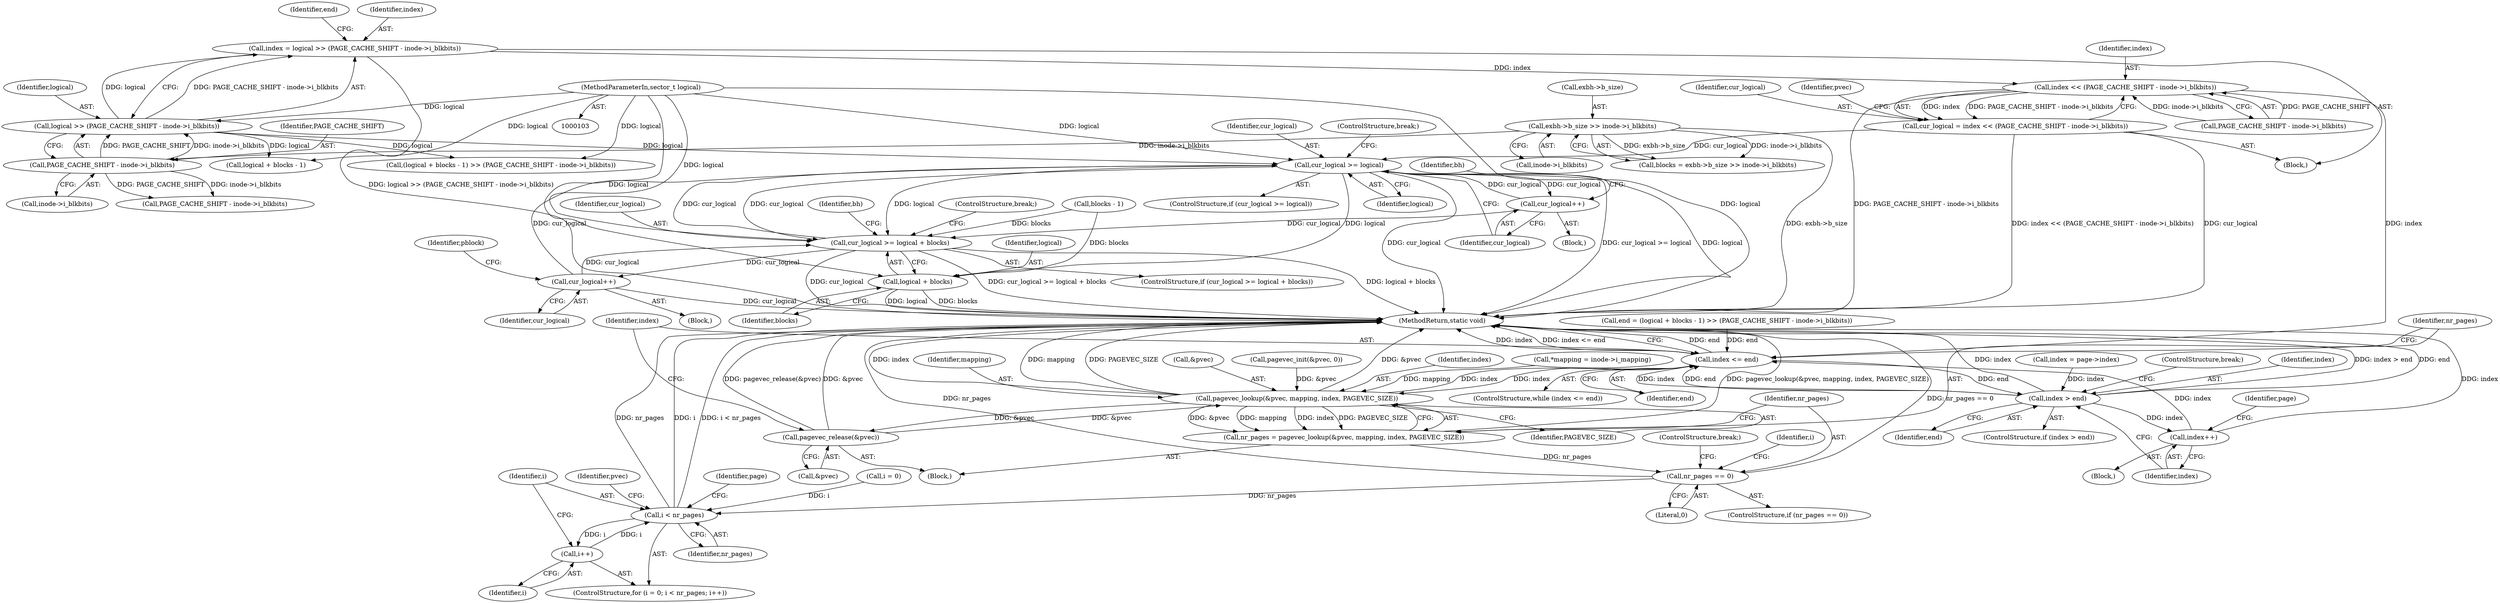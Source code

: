 digraph "0_linux_744692dc059845b2a3022119871846e74d4f6e11_15@integer" {
"1000144" [label="(Call,index = logical >> (PAGE_CACHE_SHIFT - inode->i_blkbits))"];
"1000146" [label="(Call,logical >> (PAGE_CACHE_SHIFT - inode->i_blkbits))"];
"1000105" [label="(MethodParameterIn,sector_t logical)"];
"1000148" [label="(Call,PAGE_CACHE_SHIFT - inode->i_blkbits)"];
"1000123" [label="(Call,exbh->b_size >> inode->i_blkbits)"];
"1000168" [label="(Call,index << (PAGE_CACHE_SHIFT - inode->i_blkbits))"];
"1000166" [label="(Call,cur_logical = index << (PAGE_CACHE_SHIFT - inode->i_blkbits))"];
"1000248" [label="(Call,cur_logical >= logical)"];
"1000252" [label="(Call,cur_logical++)"];
"1000264" [label="(Call,cur_logical >= logical + blocks)"];
"1000323" [label="(Call,cur_logical++)"];
"1000266" [label="(Call,logical + blocks)"];
"1000180" [label="(Call,index <= end)"];
"1000186" [label="(Call,pagevec_lookup(&pvec, mapping, index, PAGEVEC_SIZE))"];
"1000184" [label="(Call,nr_pages = pagevec_lookup(&pvec, mapping, index, PAGEVEC_SIZE))"];
"1000193" [label="(Call,nr_pages == 0)"];
"1000201" [label="(Call,i < nr_pages)"];
"1000204" [label="(Call,i++)"];
"1000334" [label="(Call,pagevec_release(&pvec))"];
"1000221" [label="(Call,index > end)"];
"1000225" [label="(Call,index++)"];
"1000221" [label="(Call,index > end)"];
"1000148" [label="(Call,PAGE_CACHE_SHIFT - inode->i_blkbits)"];
"1000179" [label="(ControlStructure,while (index <= end))"];
"1000273" [label="(Identifier,bh)"];
"1000193" [label="(Call,nr_pages == 0)"];
"1000230" [label="(Identifier,page)"];
"1000209" [label="(Identifier,page)"];
"1000124" [label="(Call,exbh->b_size)"];
"1000247" [label="(ControlStructure,if (cur_logical >= logical))"];
"1000147" [label="(Identifier,logical)"];
"1000185" [label="(Identifier,nr_pages)"];
"1000194" [label="(Identifier,nr_pages)"];
"1000150" [label="(Call,inode->i_blkbits)"];
"1000182" [label="(Identifier,end)"];
"1000190" [label="(Identifier,index)"];
"1000223" [label="(Identifier,end)"];
"1000169" [label="(Identifier,index)"];
"1000263" [label="(ControlStructure,if (cur_logical >= logical + blocks))"];
"1000167" [label="(Identifier,cur_logical)"];
"1000123" [label="(Call,exbh->b_size >> inode->i_blkbits)"];
"1000204" [label="(Call,i++)"];
"1000262" [label="(Block,)"];
"1000161" [label="(Call,PAGE_CACHE_SHIFT - inode->i_blkbits)"];
"1000215" [label="(Call,index = page->index)"];
"1000127" [label="(Call,inode->i_blkbits)"];
"1000196" [label="(ControlStructure,break;)"];
"1000181" [label="(Identifier,index)"];
"1000191" [label="(Identifier,PAGEVEC_SIZE)"];
"1000225" [label="(Call,index++)"];
"1000195" [label="(Literal,0)"];
"1000156" [label="(Call,logical + blocks - 1)"];
"1000334" [label="(Call,pagevec_release(&pvec))"];
"1000203" [label="(Identifier,nr_pages)"];
"1000170" [label="(Call,PAGE_CACHE_SHIFT - inode->i_blkbits)"];
"1000192" [label="(ControlStructure,if (nr_pages == 0))"];
"1000251" [label="(ControlStructure,break;)"];
"1000205" [label="(Identifier,i)"];
"1000264" [label="(Call,cur_logical >= logical + blocks)"];
"1000256" [label="(Identifier,bh)"];
"1000158" [label="(Call,blocks - 1)"];
"1000202" [label="(Identifier,i)"];
"1000153" [label="(Call,end = (logical + blocks - 1) >> (PAGE_CACHE_SHIFT - inode->i_blkbits))"];
"1000155" [label="(Call,(logical + blocks - 1) >> (PAGE_CACHE_SHIFT - inode->i_blkbits))"];
"1000149" [label="(Identifier,PAGE_CACHE_SHIFT)"];
"1000249" [label="(Identifier,cur_logical)"];
"1000154" [label="(Identifier,end)"];
"1000180" [label="(Call,index <= end)"];
"1000201" [label="(Call,i < nr_pages)"];
"1000146" [label="(Call,logical >> (PAGE_CACHE_SHIFT - inode->i_blkbits))"];
"1000268" [label="(Identifier,blocks)"];
"1000252" [label="(Call,cur_logical++)"];
"1000246" [label="(Block,)"];
"1000326" [label="(Identifier,pblock)"];
"1000248" [label="(Call,cur_logical >= logical)"];
"1000115" [label="(Call,*mapping = inode->i_mapping)"];
"1000189" [label="(Identifier,mapping)"];
"1000198" [label="(Call,i = 0)"];
"1000336" [label="(Identifier,pvec)"];
"1000337" [label="(MethodReturn,static void)"];
"1000121" [label="(Call,blocks = exbh->b_size >> inode->i_blkbits)"];
"1000183" [label="(Block,)"];
"1000267" [label="(Identifier,logical)"];
"1000323" [label="(Call,cur_logical++)"];
"1000206" [label="(Block,)"];
"1000266" [label="(Call,logical + blocks)"];
"1000166" [label="(Call,cur_logical = index << (PAGE_CACHE_SHIFT - inode->i_blkbits))"];
"1000186" [label="(Call,pagevec_lookup(&pvec, mapping, index, PAGEVEC_SIZE))"];
"1000184" [label="(Call,nr_pages = pagevec_lookup(&pvec, mapping, index, PAGEVEC_SIZE))"];
"1000224" [label="(ControlStructure,break;)"];
"1000226" [label="(Identifier,index)"];
"1000107" [label="(Block,)"];
"1000145" [label="(Identifier,index)"];
"1000199" [label="(Identifier,i)"];
"1000144" [label="(Call,index = logical >> (PAGE_CACHE_SHIFT - inode->i_blkbits))"];
"1000177" [label="(Identifier,pvec)"];
"1000187" [label="(Call,&pvec)"];
"1000220" [label="(ControlStructure,if (index > end))"];
"1000175" [label="(Call,pagevec_init(&pvec, 0))"];
"1000253" [label="(Identifier,cur_logical)"];
"1000197" [label="(ControlStructure,for (i = 0; i < nr_pages; i++))"];
"1000222" [label="(Identifier,index)"];
"1000168" [label="(Call,index << (PAGE_CACHE_SHIFT - inode->i_blkbits))"];
"1000250" [label="(Identifier,logical)"];
"1000269" [label="(ControlStructure,break;)"];
"1000105" [label="(MethodParameterIn,sector_t logical)"];
"1000265" [label="(Identifier,cur_logical)"];
"1000324" [label="(Identifier,cur_logical)"];
"1000335" [label="(Call,&pvec)"];
"1000144" -> "1000107"  [label="AST: "];
"1000144" -> "1000146"  [label="CFG: "];
"1000145" -> "1000144"  [label="AST: "];
"1000146" -> "1000144"  [label="AST: "];
"1000154" -> "1000144"  [label="CFG: "];
"1000144" -> "1000337"  [label="DDG: logical >> (PAGE_CACHE_SHIFT - inode->i_blkbits)"];
"1000146" -> "1000144"  [label="DDG: logical"];
"1000146" -> "1000144"  [label="DDG: PAGE_CACHE_SHIFT - inode->i_blkbits"];
"1000144" -> "1000168"  [label="DDG: index"];
"1000146" -> "1000148"  [label="CFG: "];
"1000147" -> "1000146"  [label="AST: "];
"1000148" -> "1000146"  [label="AST: "];
"1000105" -> "1000146"  [label="DDG: logical"];
"1000148" -> "1000146"  [label="DDG: PAGE_CACHE_SHIFT"];
"1000148" -> "1000146"  [label="DDG: inode->i_blkbits"];
"1000146" -> "1000155"  [label="DDG: logical"];
"1000146" -> "1000156"  [label="DDG: logical"];
"1000146" -> "1000248"  [label="DDG: logical"];
"1000105" -> "1000103"  [label="AST: "];
"1000105" -> "1000337"  [label="DDG: logical"];
"1000105" -> "1000155"  [label="DDG: logical"];
"1000105" -> "1000156"  [label="DDG: logical"];
"1000105" -> "1000248"  [label="DDG: logical"];
"1000105" -> "1000264"  [label="DDG: logical"];
"1000105" -> "1000266"  [label="DDG: logical"];
"1000148" -> "1000150"  [label="CFG: "];
"1000149" -> "1000148"  [label="AST: "];
"1000150" -> "1000148"  [label="AST: "];
"1000123" -> "1000148"  [label="DDG: inode->i_blkbits"];
"1000148" -> "1000161"  [label="DDG: PAGE_CACHE_SHIFT"];
"1000148" -> "1000161"  [label="DDG: inode->i_blkbits"];
"1000123" -> "1000121"  [label="AST: "];
"1000123" -> "1000127"  [label="CFG: "];
"1000124" -> "1000123"  [label="AST: "];
"1000127" -> "1000123"  [label="AST: "];
"1000121" -> "1000123"  [label="CFG: "];
"1000123" -> "1000337"  [label="DDG: exbh->b_size"];
"1000123" -> "1000121"  [label="DDG: exbh->b_size"];
"1000123" -> "1000121"  [label="DDG: inode->i_blkbits"];
"1000168" -> "1000166"  [label="AST: "];
"1000168" -> "1000170"  [label="CFG: "];
"1000169" -> "1000168"  [label="AST: "];
"1000170" -> "1000168"  [label="AST: "];
"1000166" -> "1000168"  [label="CFG: "];
"1000168" -> "1000337"  [label="DDG: PAGE_CACHE_SHIFT - inode->i_blkbits"];
"1000168" -> "1000166"  [label="DDG: index"];
"1000168" -> "1000166"  [label="DDG: PAGE_CACHE_SHIFT - inode->i_blkbits"];
"1000170" -> "1000168"  [label="DDG: PAGE_CACHE_SHIFT"];
"1000170" -> "1000168"  [label="DDG: inode->i_blkbits"];
"1000168" -> "1000180"  [label="DDG: index"];
"1000166" -> "1000107"  [label="AST: "];
"1000167" -> "1000166"  [label="AST: "];
"1000177" -> "1000166"  [label="CFG: "];
"1000166" -> "1000337"  [label="DDG: index << (PAGE_CACHE_SHIFT - inode->i_blkbits)"];
"1000166" -> "1000337"  [label="DDG: cur_logical"];
"1000166" -> "1000248"  [label="DDG: cur_logical"];
"1000248" -> "1000247"  [label="AST: "];
"1000248" -> "1000250"  [label="CFG: "];
"1000249" -> "1000248"  [label="AST: "];
"1000250" -> "1000248"  [label="AST: "];
"1000251" -> "1000248"  [label="CFG: "];
"1000253" -> "1000248"  [label="CFG: "];
"1000248" -> "1000337"  [label="DDG: cur_logical >= logical"];
"1000248" -> "1000337"  [label="DDG: logical"];
"1000248" -> "1000337"  [label="DDG: cur_logical"];
"1000252" -> "1000248"  [label="DDG: cur_logical"];
"1000264" -> "1000248"  [label="DDG: cur_logical"];
"1000323" -> "1000248"  [label="DDG: cur_logical"];
"1000248" -> "1000252"  [label="DDG: cur_logical"];
"1000248" -> "1000264"  [label="DDG: cur_logical"];
"1000248" -> "1000264"  [label="DDG: logical"];
"1000248" -> "1000266"  [label="DDG: logical"];
"1000252" -> "1000246"  [label="AST: "];
"1000252" -> "1000253"  [label="CFG: "];
"1000253" -> "1000252"  [label="AST: "];
"1000256" -> "1000252"  [label="CFG: "];
"1000252" -> "1000264"  [label="DDG: cur_logical"];
"1000264" -> "1000263"  [label="AST: "];
"1000264" -> "1000266"  [label="CFG: "];
"1000265" -> "1000264"  [label="AST: "];
"1000266" -> "1000264"  [label="AST: "];
"1000269" -> "1000264"  [label="CFG: "];
"1000273" -> "1000264"  [label="CFG: "];
"1000264" -> "1000337"  [label="DDG: cur_logical"];
"1000264" -> "1000337"  [label="DDG: cur_logical >= logical + blocks"];
"1000264" -> "1000337"  [label="DDG: logical + blocks"];
"1000323" -> "1000264"  [label="DDG: cur_logical"];
"1000158" -> "1000264"  [label="DDG: blocks"];
"1000264" -> "1000323"  [label="DDG: cur_logical"];
"1000323" -> "1000262"  [label="AST: "];
"1000323" -> "1000324"  [label="CFG: "];
"1000324" -> "1000323"  [label="AST: "];
"1000326" -> "1000323"  [label="CFG: "];
"1000323" -> "1000337"  [label="DDG: cur_logical"];
"1000266" -> "1000268"  [label="CFG: "];
"1000267" -> "1000266"  [label="AST: "];
"1000268" -> "1000266"  [label="AST: "];
"1000266" -> "1000337"  [label="DDG: blocks"];
"1000266" -> "1000337"  [label="DDG: logical"];
"1000158" -> "1000266"  [label="DDG: blocks"];
"1000180" -> "1000179"  [label="AST: "];
"1000180" -> "1000182"  [label="CFG: "];
"1000181" -> "1000180"  [label="AST: "];
"1000182" -> "1000180"  [label="AST: "];
"1000185" -> "1000180"  [label="CFG: "];
"1000337" -> "1000180"  [label="CFG: "];
"1000180" -> "1000337"  [label="DDG: end"];
"1000180" -> "1000337"  [label="DDG: index"];
"1000180" -> "1000337"  [label="DDG: index <= end"];
"1000225" -> "1000180"  [label="DDG: index"];
"1000221" -> "1000180"  [label="DDG: index"];
"1000221" -> "1000180"  [label="DDG: end"];
"1000186" -> "1000180"  [label="DDG: index"];
"1000153" -> "1000180"  [label="DDG: end"];
"1000180" -> "1000186"  [label="DDG: index"];
"1000180" -> "1000221"  [label="DDG: end"];
"1000186" -> "1000184"  [label="AST: "];
"1000186" -> "1000191"  [label="CFG: "];
"1000187" -> "1000186"  [label="AST: "];
"1000189" -> "1000186"  [label="AST: "];
"1000190" -> "1000186"  [label="AST: "];
"1000191" -> "1000186"  [label="AST: "];
"1000184" -> "1000186"  [label="CFG: "];
"1000186" -> "1000337"  [label="DDG: &pvec"];
"1000186" -> "1000337"  [label="DDG: index"];
"1000186" -> "1000337"  [label="DDG: mapping"];
"1000186" -> "1000337"  [label="DDG: PAGEVEC_SIZE"];
"1000186" -> "1000184"  [label="DDG: &pvec"];
"1000186" -> "1000184"  [label="DDG: mapping"];
"1000186" -> "1000184"  [label="DDG: index"];
"1000186" -> "1000184"  [label="DDG: PAGEVEC_SIZE"];
"1000175" -> "1000186"  [label="DDG: &pvec"];
"1000334" -> "1000186"  [label="DDG: &pvec"];
"1000115" -> "1000186"  [label="DDG: mapping"];
"1000186" -> "1000334"  [label="DDG: &pvec"];
"1000184" -> "1000183"  [label="AST: "];
"1000185" -> "1000184"  [label="AST: "];
"1000194" -> "1000184"  [label="CFG: "];
"1000184" -> "1000337"  [label="DDG: pagevec_lookup(&pvec, mapping, index, PAGEVEC_SIZE)"];
"1000184" -> "1000193"  [label="DDG: nr_pages"];
"1000193" -> "1000192"  [label="AST: "];
"1000193" -> "1000195"  [label="CFG: "];
"1000194" -> "1000193"  [label="AST: "];
"1000195" -> "1000193"  [label="AST: "];
"1000196" -> "1000193"  [label="CFG: "];
"1000199" -> "1000193"  [label="CFG: "];
"1000193" -> "1000337"  [label="DDG: nr_pages"];
"1000193" -> "1000337"  [label="DDG: nr_pages == 0"];
"1000193" -> "1000201"  [label="DDG: nr_pages"];
"1000201" -> "1000197"  [label="AST: "];
"1000201" -> "1000203"  [label="CFG: "];
"1000202" -> "1000201"  [label="AST: "];
"1000203" -> "1000201"  [label="AST: "];
"1000209" -> "1000201"  [label="CFG: "];
"1000336" -> "1000201"  [label="CFG: "];
"1000201" -> "1000337"  [label="DDG: i < nr_pages"];
"1000201" -> "1000337"  [label="DDG: nr_pages"];
"1000201" -> "1000337"  [label="DDG: i"];
"1000198" -> "1000201"  [label="DDG: i"];
"1000204" -> "1000201"  [label="DDG: i"];
"1000201" -> "1000204"  [label="DDG: i"];
"1000204" -> "1000197"  [label="AST: "];
"1000204" -> "1000205"  [label="CFG: "];
"1000205" -> "1000204"  [label="AST: "];
"1000202" -> "1000204"  [label="CFG: "];
"1000334" -> "1000183"  [label="AST: "];
"1000334" -> "1000335"  [label="CFG: "];
"1000335" -> "1000334"  [label="AST: "];
"1000181" -> "1000334"  [label="CFG: "];
"1000334" -> "1000337"  [label="DDG: pagevec_release(&pvec)"];
"1000334" -> "1000337"  [label="DDG: &pvec"];
"1000221" -> "1000220"  [label="AST: "];
"1000221" -> "1000223"  [label="CFG: "];
"1000222" -> "1000221"  [label="AST: "];
"1000223" -> "1000221"  [label="AST: "];
"1000224" -> "1000221"  [label="CFG: "];
"1000226" -> "1000221"  [label="CFG: "];
"1000221" -> "1000337"  [label="DDG: index > end"];
"1000221" -> "1000337"  [label="DDG: end"];
"1000221" -> "1000337"  [label="DDG: index"];
"1000215" -> "1000221"  [label="DDG: index"];
"1000221" -> "1000225"  [label="DDG: index"];
"1000225" -> "1000206"  [label="AST: "];
"1000225" -> "1000226"  [label="CFG: "];
"1000226" -> "1000225"  [label="AST: "];
"1000230" -> "1000225"  [label="CFG: "];
"1000225" -> "1000337"  [label="DDG: index"];
}
